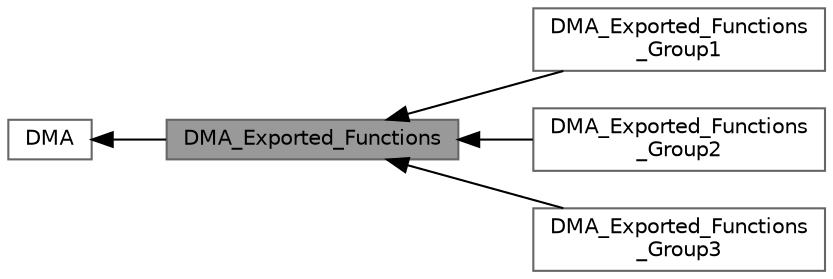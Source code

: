 digraph "DMA_Exported_Functions"
{
 // LATEX_PDF_SIZE
  bgcolor="transparent";
  edge [fontname=Helvetica,fontsize=10,labelfontname=Helvetica,labelfontsize=10];
  node [fontname=Helvetica,fontsize=10,shape=box,height=0.2,width=0.4];
  rankdir=LR;
  Node2 [id="Node000002",label="DMA",height=0.2,width=0.4,color="grey40", fillcolor="white", style="filled",URL="$group___d_m_a.html",tooltip="DMA HAL module driver"];
  Node1 [id="Node000001",label="DMA_Exported_Functions",height=0.2,width=0.4,color="gray40", fillcolor="grey60", style="filled", fontcolor="black",tooltip=" "];
  Node3 [id="Node000003",label="DMA_Exported_Functions\l_Group1",height=0.2,width=0.4,color="grey40", fillcolor="white", style="filled",URL="$group___d_m_a___exported___functions___group1.html",tooltip=" "];
  Node4 [id="Node000004",label="DMA_Exported_Functions\l_Group2",height=0.2,width=0.4,color="grey40", fillcolor="white", style="filled",URL="$group___d_m_a___exported___functions___group2.html",tooltip=" "];
  Node5 [id="Node000005",label="DMA_Exported_Functions\l_Group3",height=0.2,width=0.4,color="grey40", fillcolor="white", style="filled",URL="$group___d_m_a___exported___functions___group3.html",tooltip=" "];
  Node2->Node1 [shape=plaintext, dir="back", style="solid"];
  Node1->Node3 [shape=plaintext, dir="back", style="solid"];
  Node1->Node4 [shape=plaintext, dir="back", style="solid"];
  Node1->Node5 [shape=plaintext, dir="back", style="solid"];
}

